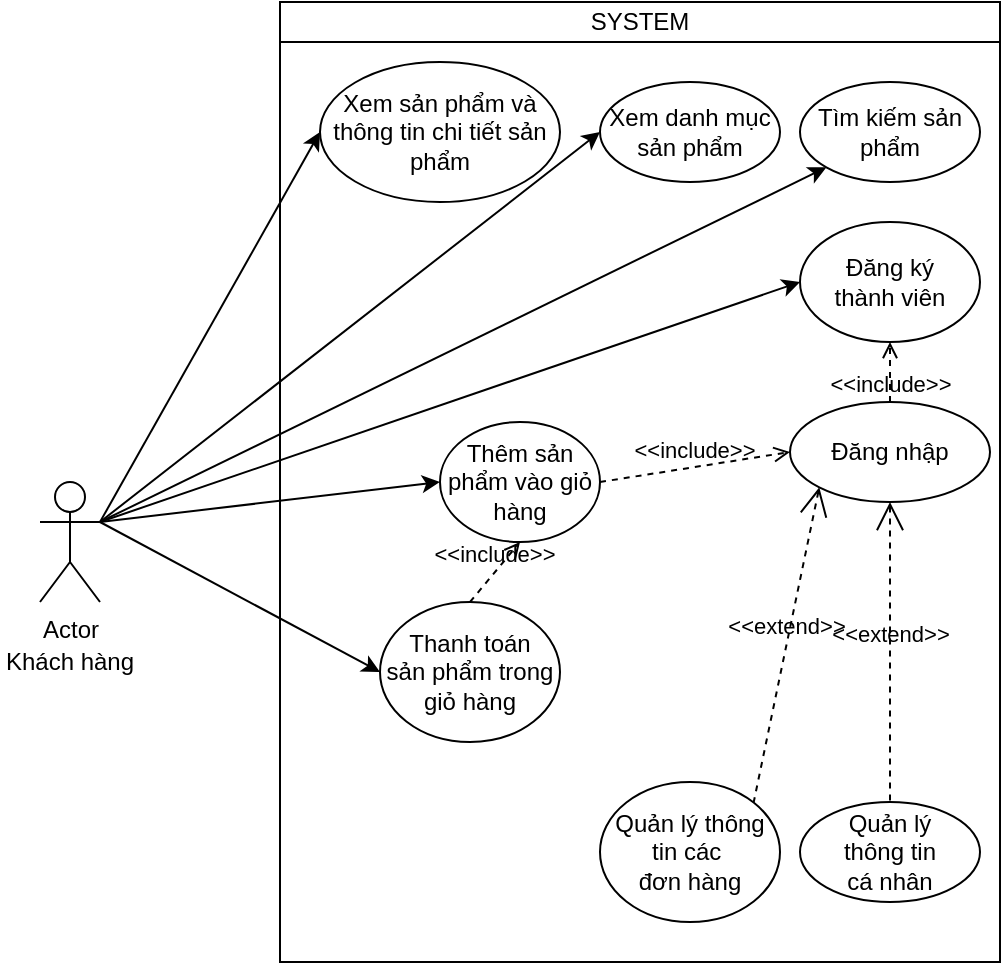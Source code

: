 <mxfile version="13.9.9" type="device"><diagram id="2geuFNo6VIySz_iR0jVY" name="Page-1"><mxGraphModel dx="1422" dy="866" grid="1" gridSize="10" guides="1" tooltips="1" connect="1" arrows="1" fold="1" page="1" pageScale="1" pageWidth="850" pageHeight="1100" math="0" shadow="0"><root><mxCell id="0"/><mxCell id="1" parent="0"/><mxCell id="L8uKAQC_6p7oNtkm8g5_-1" value="" style="rounded=0;whiteSpace=wrap;html=1;" vertex="1" parent="1"><mxGeometry x="280" y="20" width="360" height="480" as="geometry"/></mxCell><mxCell id="L8uKAQC_6p7oNtkm8g5_-2" value="Actor" style="shape=umlActor;verticalLabelPosition=bottom;verticalAlign=top;html=1;outlineConnect=0;" vertex="1" parent="1"><mxGeometry x="160" y="260" width="30" height="60" as="geometry"/></mxCell><mxCell id="L8uKAQC_6p7oNtkm8g5_-4" value="Khách hàng" style="text;html=1;strokeColor=none;fillColor=none;align=center;verticalAlign=middle;whiteSpace=wrap;rounded=0;" vertex="1" parent="1"><mxGeometry x="140" y="340" width="70" height="20" as="geometry"/></mxCell><mxCell id="L8uKAQC_6p7oNtkm8g5_-5" value="Xem sản phẩm và thông tin chi tiết sản phẩm" style="ellipse;whiteSpace=wrap;html=1;" vertex="1" parent="1"><mxGeometry x="300" y="50" width="120" height="70" as="geometry"/></mxCell><mxCell id="L8uKAQC_6p7oNtkm8g5_-6" value="Xem danh mục sản phẩm" style="ellipse;whiteSpace=wrap;html=1;" vertex="1" parent="1"><mxGeometry x="440" y="60" width="90" height="50" as="geometry"/></mxCell><mxCell id="L8uKAQC_6p7oNtkm8g5_-7" value="Tìm kiếm sản phẩm" style="ellipse;whiteSpace=wrap;html=1;" vertex="1" parent="1"><mxGeometry x="540" y="60" width="90" height="50" as="geometry"/></mxCell><mxCell id="L8uKAQC_6p7oNtkm8g5_-9" value="" style="endArrow=classic;html=1;exitX=1;exitY=0.333;exitDx=0;exitDy=0;exitPerimeter=0;entryX=0;entryY=1;entryDx=0;entryDy=0;" edge="1" parent="1" source="L8uKAQC_6p7oNtkm8g5_-2" target="L8uKAQC_6p7oNtkm8g5_-7"><mxGeometry width="50" height="50" relative="1" as="geometry"><mxPoint x="400" y="310" as="sourcePoint"/><mxPoint x="450" y="260" as="targetPoint"/></mxGeometry></mxCell><mxCell id="L8uKAQC_6p7oNtkm8g5_-10" value="" style="endArrow=classic;html=1;entryX=0;entryY=0.5;entryDx=0;entryDy=0;" edge="1" parent="1" target="L8uKAQC_6p7oNtkm8g5_-6"><mxGeometry width="50" height="50" relative="1" as="geometry"><mxPoint x="190" y="280" as="sourcePoint"/><mxPoint x="450" y="260" as="targetPoint"/></mxGeometry></mxCell><mxCell id="L8uKAQC_6p7oNtkm8g5_-11" value="" style="endArrow=classic;html=1;entryX=0;entryY=0.5;entryDx=0;entryDy=0;" edge="1" parent="1" target="L8uKAQC_6p7oNtkm8g5_-5"><mxGeometry width="50" height="50" relative="1" as="geometry"><mxPoint x="190" y="280" as="sourcePoint"/><mxPoint x="450" y="260" as="targetPoint"/></mxGeometry></mxCell><mxCell id="L8uKAQC_6p7oNtkm8g5_-12" value="Đăng ký&lt;br&gt;thành viên" style="ellipse;whiteSpace=wrap;html=1;" vertex="1" parent="1"><mxGeometry x="540" y="130" width="90" height="60" as="geometry"/></mxCell><mxCell id="L8uKAQC_6p7oNtkm8g5_-13" value="" style="endArrow=classic;html=1;entryX=0;entryY=0.5;entryDx=0;entryDy=0;" edge="1" parent="1" target="L8uKAQC_6p7oNtkm8g5_-12"><mxGeometry width="50" height="50" relative="1" as="geometry"><mxPoint x="190" y="280" as="sourcePoint"/><mxPoint x="450" y="250" as="targetPoint"/></mxGeometry></mxCell><mxCell id="L8uKAQC_6p7oNtkm8g5_-20" value="Đăng nhập" style="ellipse;whiteSpace=wrap;html=1;" vertex="1" parent="1"><mxGeometry x="535" y="220" width="100" height="50" as="geometry"/></mxCell><mxCell id="L8uKAQC_6p7oNtkm8g5_-21" value="&amp;lt;&amp;lt;include&amp;gt;&amp;gt;" style="edgeStyle=none;html=1;endArrow=open;verticalAlign=bottom;dashed=1;labelBackgroundColor=none;entryX=0.5;entryY=1;entryDx=0;entryDy=0;" edge="1" parent="1" source="L8uKAQC_6p7oNtkm8g5_-20" target="L8uKAQC_6p7oNtkm8g5_-12"><mxGeometry x="-1" width="160" relative="1" as="geometry"><mxPoint x="340" y="270" as="sourcePoint"/><mxPoint x="500" y="270" as="targetPoint"/><mxPoint as="offset"/></mxGeometry></mxCell><mxCell id="L8uKAQC_6p7oNtkm8g5_-22" value="Thêm sản phẩm vào giỏ hàng" style="ellipse;whiteSpace=wrap;html=1;" vertex="1" parent="1"><mxGeometry x="360" y="230" width="80" height="60" as="geometry"/></mxCell><mxCell id="L8uKAQC_6p7oNtkm8g5_-24" value="&amp;lt;&amp;lt;include&amp;gt;&amp;gt;" style="edgeStyle=none;html=1;endArrow=open;verticalAlign=bottom;dashed=1;labelBackgroundColor=none;entryX=0;entryY=0.5;entryDx=0;entryDy=0;exitX=1;exitY=0.5;exitDx=0;exitDy=0;" edge="1" parent="1" source="L8uKAQC_6p7oNtkm8g5_-22" target="L8uKAQC_6p7oNtkm8g5_-20"><mxGeometry width="160" relative="1" as="geometry"><mxPoint x="340" y="270" as="sourcePoint"/><mxPoint x="500" y="270" as="targetPoint"/></mxGeometry></mxCell><mxCell id="L8uKAQC_6p7oNtkm8g5_-25" value="" style="endArrow=classic;html=1;exitX=1;exitY=0.333;exitDx=0;exitDy=0;exitPerimeter=0;entryX=0;entryY=0.5;entryDx=0;entryDy=0;" edge="1" parent="1" source="L8uKAQC_6p7oNtkm8g5_-2" target="L8uKAQC_6p7oNtkm8g5_-22"><mxGeometry width="50" height="50" relative="1" as="geometry"><mxPoint x="400" y="290" as="sourcePoint"/><mxPoint x="450" y="240" as="targetPoint"/></mxGeometry></mxCell><mxCell id="L8uKAQC_6p7oNtkm8g5_-26" value="Thanh toán&lt;br&gt;sản phẩm trong giỏ hàng" style="ellipse;whiteSpace=wrap;html=1;" vertex="1" parent="1"><mxGeometry x="330" y="320" width="90" height="70" as="geometry"/></mxCell><mxCell id="L8uKAQC_6p7oNtkm8g5_-27" value="&amp;lt;&amp;lt;include&amp;gt;&amp;gt;" style="edgeStyle=none;html=1;endArrow=open;verticalAlign=bottom;dashed=1;labelBackgroundColor=none;exitX=0.5;exitY=0;exitDx=0;exitDy=0;entryX=0.5;entryY=1;entryDx=0;entryDy=0;" edge="1" parent="1" source="L8uKAQC_6p7oNtkm8g5_-26" target="L8uKAQC_6p7oNtkm8g5_-22"><mxGeometry width="160" relative="1" as="geometry"><mxPoint x="340" y="250" as="sourcePoint"/><mxPoint x="500" y="250" as="targetPoint"/></mxGeometry></mxCell><mxCell id="L8uKAQC_6p7oNtkm8g5_-28" value="" style="endArrow=classic;html=1;entryX=0;entryY=0.5;entryDx=0;entryDy=0;" edge="1" parent="1" target="L8uKAQC_6p7oNtkm8g5_-26"><mxGeometry width="50" height="50" relative="1" as="geometry"><mxPoint x="190" y="280" as="sourcePoint"/><mxPoint x="450" y="230" as="targetPoint"/></mxGeometry></mxCell><mxCell id="L8uKAQC_6p7oNtkm8g5_-29" value="SYSTEM" style="rounded=0;whiteSpace=wrap;html=1;" vertex="1" parent="1"><mxGeometry x="280" y="20" width="360" height="20" as="geometry"/></mxCell><mxCell id="L8uKAQC_6p7oNtkm8g5_-30" value="Quản lý&lt;br&gt;thông tin&lt;br&gt;cá nhân" style="ellipse;whiteSpace=wrap;html=1;" vertex="1" parent="1"><mxGeometry x="540" y="420" width="90" height="50" as="geometry"/></mxCell><mxCell id="L8uKAQC_6p7oNtkm8g5_-31" value="&amp;lt;&amp;lt;extend&amp;gt;&amp;gt;" style="edgeStyle=none;html=1;startArrow=open;endArrow=none;startSize=12;verticalAlign=bottom;dashed=1;labelBackgroundColor=none;entryX=0.5;entryY=0;entryDx=0;entryDy=0;exitX=0.5;exitY=1;exitDx=0;exitDy=0;" edge="1" parent="1" source="L8uKAQC_6p7oNtkm8g5_-20" target="L8uKAQC_6p7oNtkm8g5_-30"><mxGeometry width="160" relative="1" as="geometry"><mxPoint x="340" y="240" as="sourcePoint"/><mxPoint x="500" y="240" as="targetPoint"/></mxGeometry></mxCell><mxCell id="L8uKAQC_6p7oNtkm8g5_-32" value="Quản lý thông&lt;br&gt;tin các&amp;nbsp;&lt;br&gt;đơn hàng" style="ellipse;whiteSpace=wrap;html=1;" vertex="1" parent="1"><mxGeometry x="440" y="410" width="90" height="70" as="geometry"/></mxCell><mxCell id="L8uKAQC_6p7oNtkm8g5_-33" value="&amp;lt;&amp;lt;extend&amp;gt;&amp;gt;" style="edgeStyle=none;html=1;startArrow=open;endArrow=none;startSize=12;verticalAlign=bottom;dashed=1;labelBackgroundColor=none;entryX=1;entryY=0;entryDx=0;entryDy=0;exitX=0;exitY=1;exitDx=0;exitDy=0;" edge="1" parent="1" source="L8uKAQC_6p7oNtkm8g5_-20" target="L8uKAQC_6p7oNtkm8g5_-32"><mxGeometry width="160" relative="1" as="geometry"><mxPoint x="340" y="240" as="sourcePoint"/><mxPoint x="500" y="240" as="targetPoint"/></mxGeometry></mxCell></root></mxGraphModel></diagram></mxfile>